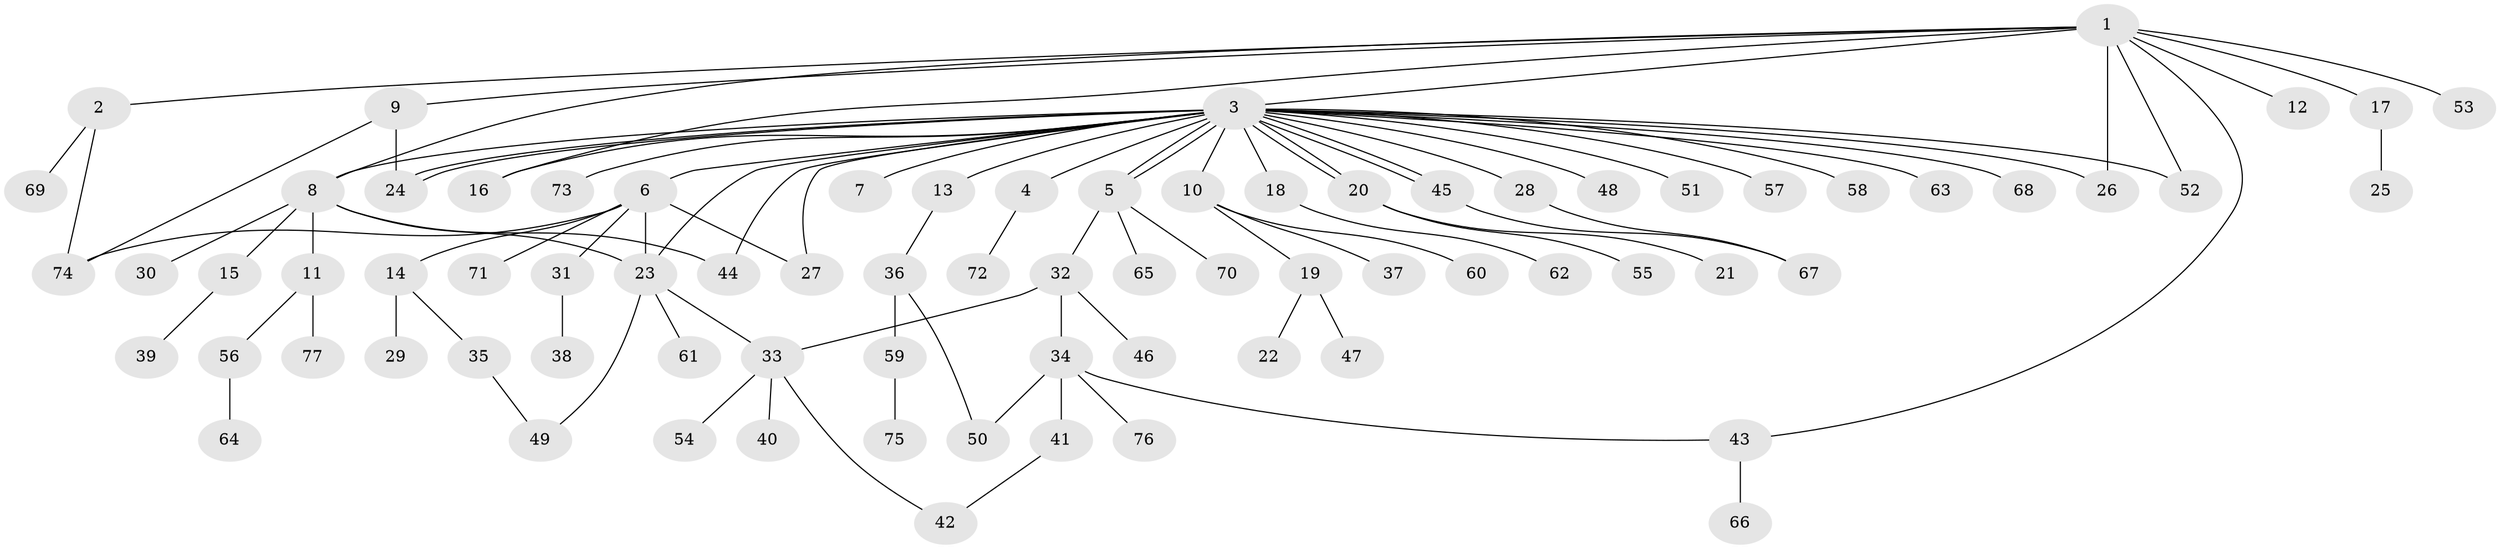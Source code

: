 // coarse degree distribution, {11: 0.018518518518518517, 4: 0.07407407407407407, 28: 0.018518518518518517, 1: 0.5370370370370371, 8: 0.018518518518518517, 6: 0.037037037037037035, 3: 0.09259259259259259, 2: 0.18518518518518517, 5: 0.018518518518518517}
// Generated by graph-tools (version 1.1) at 2025/41/03/06/25 10:41:48]
// undirected, 77 vertices, 97 edges
graph export_dot {
graph [start="1"]
  node [color=gray90,style=filled];
  1;
  2;
  3;
  4;
  5;
  6;
  7;
  8;
  9;
  10;
  11;
  12;
  13;
  14;
  15;
  16;
  17;
  18;
  19;
  20;
  21;
  22;
  23;
  24;
  25;
  26;
  27;
  28;
  29;
  30;
  31;
  32;
  33;
  34;
  35;
  36;
  37;
  38;
  39;
  40;
  41;
  42;
  43;
  44;
  45;
  46;
  47;
  48;
  49;
  50;
  51;
  52;
  53;
  54;
  55;
  56;
  57;
  58;
  59;
  60;
  61;
  62;
  63;
  64;
  65;
  66;
  67;
  68;
  69;
  70;
  71;
  72;
  73;
  74;
  75;
  76;
  77;
  1 -- 2;
  1 -- 3;
  1 -- 8;
  1 -- 9;
  1 -- 12;
  1 -- 16;
  1 -- 17;
  1 -- 26;
  1 -- 43;
  1 -- 52;
  1 -- 53;
  2 -- 69;
  2 -- 74;
  3 -- 4;
  3 -- 5;
  3 -- 5;
  3 -- 6;
  3 -- 7;
  3 -- 8;
  3 -- 10;
  3 -- 13;
  3 -- 16;
  3 -- 18;
  3 -- 20;
  3 -- 20;
  3 -- 23;
  3 -- 24;
  3 -- 24;
  3 -- 26;
  3 -- 27;
  3 -- 28;
  3 -- 44;
  3 -- 45;
  3 -- 45;
  3 -- 48;
  3 -- 51;
  3 -- 52;
  3 -- 57;
  3 -- 58;
  3 -- 63;
  3 -- 68;
  3 -- 73;
  4 -- 72;
  5 -- 32;
  5 -- 65;
  5 -- 70;
  6 -- 14;
  6 -- 23;
  6 -- 27;
  6 -- 31;
  6 -- 71;
  6 -- 74;
  8 -- 11;
  8 -- 15;
  8 -- 23;
  8 -- 30;
  8 -- 44;
  9 -- 24;
  9 -- 74;
  10 -- 19;
  10 -- 37;
  10 -- 60;
  11 -- 56;
  11 -- 77;
  13 -- 36;
  14 -- 29;
  14 -- 35;
  15 -- 39;
  17 -- 25;
  18 -- 62;
  19 -- 22;
  19 -- 47;
  20 -- 21;
  20 -- 55;
  23 -- 33;
  23 -- 49;
  23 -- 61;
  28 -- 67;
  31 -- 38;
  32 -- 33;
  32 -- 34;
  32 -- 46;
  33 -- 40;
  33 -- 42;
  33 -- 54;
  34 -- 41;
  34 -- 43;
  34 -- 50;
  34 -- 76;
  35 -- 49;
  36 -- 50;
  36 -- 59;
  41 -- 42;
  43 -- 66;
  45 -- 67;
  56 -- 64;
  59 -- 75;
}
